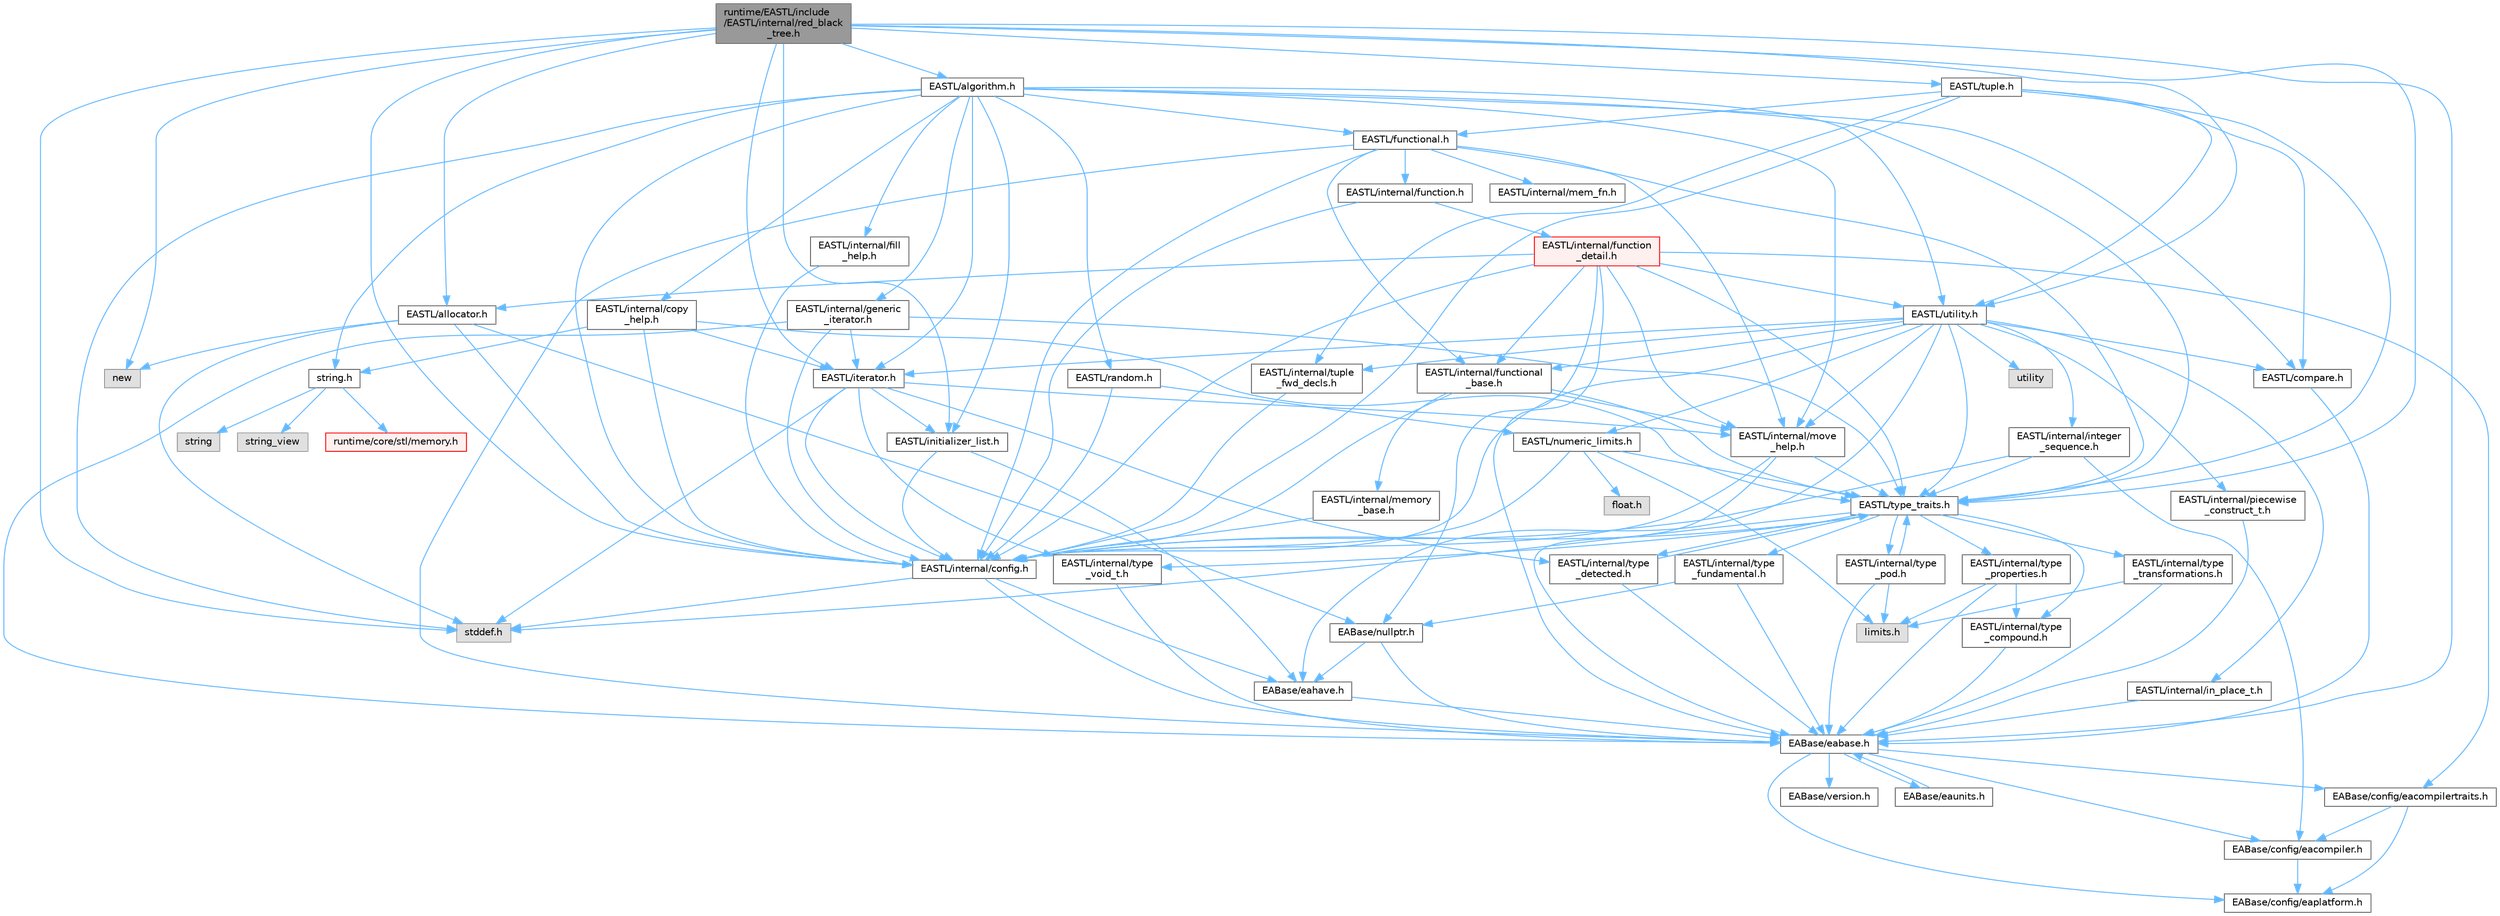 digraph "runtime/EASTL/include/EASTL/internal/red_black_tree.h"
{
 // LATEX_PDF_SIZE
  bgcolor="transparent";
  edge [fontname=Helvetica,fontsize=10,labelfontname=Helvetica,labelfontsize=10];
  node [fontname=Helvetica,fontsize=10,shape=box,height=0.2,width=0.4];
  Node1 [id="Node000001",label="runtime/EASTL/include\l/EASTL/internal/red_black\l_tree.h",height=0.2,width=0.4,color="gray40", fillcolor="grey60", style="filled", fontcolor="black",tooltip=" "];
  Node1 -> Node2 [id="edge1_Node000001_Node000002",color="steelblue1",style="solid",tooltip=" "];
  Node2 [id="Node000002",label="EABase/eabase.h",height=0.2,width=0.4,color="grey40", fillcolor="white", style="filled",URL="$eabase_8h.html",tooltip=" "];
  Node2 -> Node3 [id="edge2_Node000002_Node000003",color="steelblue1",style="solid",tooltip=" "];
  Node3 [id="Node000003",label="EABase/config/eacompiler.h",height=0.2,width=0.4,color="grey40", fillcolor="white", style="filled",URL="$eacompiler_8h.html",tooltip=" "];
  Node3 -> Node4 [id="edge3_Node000003_Node000004",color="steelblue1",style="solid",tooltip=" "];
  Node4 [id="Node000004",label="EABase/config/eaplatform.h",height=0.2,width=0.4,color="grey40", fillcolor="white", style="filled",URL="$eaplatform_8h.html",tooltip=" "];
  Node2 -> Node5 [id="edge4_Node000002_Node000005",color="steelblue1",style="solid",tooltip=" "];
  Node5 [id="Node000005",label="EABase/config/eacompilertraits.h",height=0.2,width=0.4,color="grey40", fillcolor="white", style="filled",URL="$eacompilertraits_8h.html",tooltip=" "];
  Node5 -> Node4 [id="edge5_Node000005_Node000004",color="steelblue1",style="solid",tooltip=" "];
  Node5 -> Node3 [id="edge6_Node000005_Node000003",color="steelblue1",style="solid",tooltip=" "];
  Node2 -> Node4 [id="edge7_Node000002_Node000004",color="steelblue1",style="solid",tooltip=" "];
  Node2 -> Node6 [id="edge8_Node000002_Node000006",color="steelblue1",style="solid",tooltip=" "];
  Node6 [id="Node000006",label="EABase/version.h",height=0.2,width=0.4,color="grey40", fillcolor="white", style="filled",URL="$_e_a_s_t_l_2packages_2_e_a_base_2include_2_common_2_e_a_base_2version_8h.html",tooltip=" "];
  Node2 -> Node7 [id="edge9_Node000002_Node000007",color="steelblue1",style="solid",tooltip=" "];
  Node7 [id="Node000007",label="EABase/eaunits.h",height=0.2,width=0.4,color="grey40", fillcolor="white", style="filled",URL="$eaunits_8h.html",tooltip=" "];
  Node7 -> Node2 [id="edge10_Node000007_Node000002",color="steelblue1",style="solid",tooltip=" "];
  Node1 -> Node8 [id="edge11_Node000001_Node000008",color="steelblue1",style="solid",tooltip=" "];
  Node8 [id="Node000008",label="EASTL/internal/config.h",height=0.2,width=0.4,color="grey40", fillcolor="white", style="filled",URL="$config_8h.html",tooltip=" "];
  Node8 -> Node2 [id="edge12_Node000008_Node000002",color="steelblue1",style="solid",tooltip=" "];
  Node8 -> Node9 [id="edge13_Node000008_Node000009",color="steelblue1",style="solid",tooltip=" "];
  Node9 [id="Node000009",label="EABase/eahave.h",height=0.2,width=0.4,color="grey40", fillcolor="white", style="filled",URL="$eahave_8h.html",tooltip=" "];
  Node9 -> Node2 [id="edge14_Node000009_Node000002",color="steelblue1",style="solid",tooltip=" "];
  Node8 -> Node10 [id="edge15_Node000008_Node000010",color="steelblue1",style="solid",tooltip=" "];
  Node10 [id="Node000010",label="stddef.h",height=0.2,width=0.4,color="grey60", fillcolor="#E0E0E0", style="filled",tooltip=" "];
  Node1 -> Node11 [id="edge16_Node000001_Node000011",color="steelblue1",style="solid",tooltip=" "];
  Node11 [id="Node000011",label="EASTL/type_traits.h",height=0.2,width=0.4,color="grey40", fillcolor="white", style="filled",URL="$_e_a_s_t_l_2include_2_e_a_s_t_l_2type__traits_8h.html",tooltip=" "];
  Node11 -> Node8 [id="edge17_Node000011_Node000008",color="steelblue1",style="solid",tooltip=" "];
  Node11 -> Node10 [id="edge18_Node000011_Node000010",color="steelblue1",style="solid",tooltip=" "];
  Node11 -> Node12 [id="edge19_Node000011_Node000012",color="steelblue1",style="solid",tooltip=" "];
  Node12 [id="Node000012",label="EASTL/internal/type\l_fundamental.h",height=0.2,width=0.4,color="grey40", fillcolor="white", style="filled",URL="$type__fundamental_8h.html",tooltip=" "];
  Node12 -> Node2 [id="edge20_Node000012_Node000002",color="steelblue1",style="solid",tooltip=" "];
  Node12 -> Node13 [id="edge21_Node000012_Node000013",color="steelblue1",style="solid",tooltip=" "];
  Node13 [id="Node000013",label="EABase/nullptr.h",height=0.2,width=0.4,color="grey40", fillcolor="white", style="filled",URL="$nullptr_8h.html",tooltip=" "];
  Node13 -> Node2 [id="edge22_Node000013_Node000002",color="steelblue1",style="solid",tooltip=" "];
  Node13 -> Node9 [id="edge23_Node000013_Node000009",color="steelblue1",style="solid",tooltip=" "];
  Node11 -> Node14 [id="edge24_Node000011_Node000014",color="steelblue1",style="solid",tooltip=" "];
  Node14 [id="Node000014",label="EASTL/internal/type\l_transformations.h",height=0.2,width=0.4,color="grey40", fillcolor="white", style="filled",URL="$type__transformations_8h.html",tooltip=" "];
  Node14 -> Node2 [id="edge25_Node000014_Node000002",color="steelblue1",style="solid",tooltip=" "];
  Node14 -> Node15 [id="edge26_Node000014_Node000015",color="steelblue1",style="solid",tooltip=" "];
  Node15 [id="Node000015",label="limits.h",height=0.2,width=0.4,color="grey60", fillcolor="#E0E0E0", style="filled",tooltip=" "];
  Node11 -> Node16 [id="edge27_Node000011_Node000016",color="steelblue1",style="solid",tooltip=" "];
  Node16 [id="Node000016",label="EASTL/internal/type\l_void_t.h",height=0.2,width=0.4,color="grey40", fillcolor="white", style="filled",URL="$type__void__t_8h.html",tooltip=" "];
  Node16 -> Node2 [id="edge28_Node000016_Node000002",color="steelblue1",style="solid",tooltip=" "];
  Node11 -> Node17 [id="edge29_Node000011_Node000017",color="steelblue1",style="solid",tooltip=" "];
  Node17 [id="Node000017",label="EASTL/internal/type\l_properties.h",height=0.2,width=0.4,color="grey40", fillcolor="white", style="filled",URL="$type__properties_8h.html",tooltip=" "];
  Node17 -> Node2 [id="edge30_Node000017_Node000002",color="steelblue1",style="solid",tooltip=" "];
  Node17 -> Node15 [id="edge31_Node000017_Node000015",color="steelblue1",style="solid",tooltip=" "];
  Node17 -> Node18 [id="edge32_Node000017_Node000018",color="steelblue1",style="solid",tooltip=" "];
  Node18 [id="Node000018",label="EASTL/internal/type\l_compound.h",height=0.2,width=0.4,color="grey40", fillcolor="white", style="filled",URL="$type__compound_8h.html",tooltip=" "];
  Node18 -> Node2 [id="edge33_Node000018_Node000002",color="steelblue1",style="solid",tooltip=" "];
  Node11 -> Node18 [id="edge34_Node000011_Node000018",color="steelblue1",style="solid",tooltip=" "];
  Node11 -> Node19 [id="edge35_Node000011_Node000019",color="steelblue1",style="solid",tooltip=" "];
  Node19 [id="Node000019",label="EASTL/internal/type\l_pod.h",height=0.2,width=0.4,color="grey40", fillcolor="white", style="filled",URL="$type__pod_8h.html",tooltip=" "];
  Node19 -> Node2 [id="edge36_Node000019_Node000002",color="steelblue1",style="solid",tooltip=" "];
  Node19 -> Node15 [id="edge37_Node000019_Node000015",color="steelblue1",style="solid",tooltip=" "];
  Node19 -> Node11 [id="edge38_Node000019_Node000011",color="steelblue1",style="solid",tooltip=" "];
  Node11 -> Node20 [id="edge39_Node000011_Node000020",color="steelblue1",style="solid",tooltip=" "];
  Node20 [id="Node000020",label="EASTL/internal/type\l_detected.h",height=0.2,width=0.4,color="grey40", fillcolor="white", style="filled",URL="$type__detected_8h.html",tooltip=" "];
  Node20 -> Node2 [id="edge40_Node000020_Node000002",color="steelblue1",style="solid",tooltip=" "];
  Node20 -> Node11 [id="edge41_Node000020_Node000011",color="steelblue1",style="solid",tooltip=" "];
  Node1 -> Node21 [id="edge42_Node000001_Node000021",color="steelblue1",style="solid",tooltip=" "];
  Node21 [id="Node000021",label="EASTL/allocator.h",height=0.2,width=0.4,color="grey40", fillcolor="white", style="filled",URL="$allocator_8h.html",tooltip=" "];
  Node21 -> Node8 [id="edge43_Node000021_Node000008",color="steelblue1",style="solid",tooltip=" "];
  Node21 -> Node13 [id="edge44_Node000021_Node000013",color="steelblue1",style="solid",tooltip=" "];
  Node21 -> Node10 [id="edge45_Node000021_Node000010",color="steelblue1",style="solid",tooltip=" "];
  Node21 -> Node22 [id="edge46_Node000021_Node000022",color="steelblue1",style="solid",tooltip=" "];
  Node22 [id="Node000022",label="new",height=0.2,width=0.4,color="grey60", fillcolor="#E0E0E0", style="filled",tooltip=" "];
  Node1 -> Node23 [id="edge47_Node000001_Node000023",color="steelblue1",style="solid",tooltip=" "];
  Node23 [id="Node000023",label="EASTL/iterator.h",height=0.2,width=0.4,color="grey40", fillcolor="white", style="filled",URL="$_e_a_s_t_l_2include_2_e_a_s_t_l_2iterator_8h.html",tooltip=" "];
  Node23 -> Node8 [id="edge48_Node000023_Node000008",color="steelblue1",style="solid",tooltip=" "];
  Node23 -> Node24 [id="edge49_Node000023_Node000024",color="steelblue1",style="solid",tooltip=" "];
  Node24 [id="Node000024",label="EASTL/internal/move\l_help.h",height=0.2,width=0.4,color="grey40", fillcolor="white", style="filled",URL="$move__help_8h.html",tooltip=" "];
  Node24 -> Node2 [id="edge50_Node000024_Node000002",color="steelblue1",style="solid",tooltip=" "];
  Node24 -> Node8 [id="edge51_Node000024_Node000008",color="steelblue1",style="solid",tooltip=" "];
  Node24 -> Node11 [id="edge52_Node000024_Node000011",color="steelblue1",style="solid",tooltip=" "];
  Node23 -> Node20 [id="edge53_Node000023_Node000020",color="steelblue1",style="solid",tooltip=" "];
  Node23 -> Node16 [id="edge54_Node000023_Node000016",color="steelblue1",style="solid",tooltip=" "];
  Node23 -> Node25 [id="edge55_Node000023_Node000025",color="steelblue1",style="solid",tooltip=" "];
  Node25 [id="Node000025",label="EASTL/initializer_list.h",height=0.2,width=0.4,color="grey40", fillcolor="white", style="filled",URL="$initializer__list_8h.html",tooltip=" "];
  Node25 -> Node8 [id="edge56_Node000025_Node000008",color="steelblue1",style="solid",tooltip=" "];
  Node25 -> Node9 [id="edge57_Node000025_Node000009",color="steelblue1",style="solid",tooltip=" "];
  Node23 -> Node10 [id="edge58_Node000023_Node000010",color="steelblue1",style="solid",tooltip=" "];
  Node1 -> Node26 [id="edge59_Node000001_Node000026",color="steelblue1",style="solid",tooltip=" "];
  Node26 [id="Node000026",label="EASTL/utility.h",height=0.2,width=0.4,color="grey40", fillcolor="white", style="filled",URL="$_e_a_s_t_l_2include_2_e_a_s_t_l_2utility_8h.html",tooltip=" "];
  Node26 -> Node8 [id="edge60_Node000026_Node000008",color="steelblue1",style="solid",tooltip=" "];
  Node26 -> Node11 [id="edge61_Node000026_Node000011",color="steelblue1",style="solid",tooltip=" "];
  Node26 -> Node23 [id="edge62_Node000026_Node000023",color="steelblue1",style="solid",tooltip=" "];
  Node26 -> Node27 [id="edge63_Node000026_Node000027",color="steelblue1",style="solid",tooltip=" "];
  Node27 [id="Node000027",label="EASTL/numeric_limits.h",height=0.2,width=0.4,color="grey40", fillcolor="white", style="filled",URL="$numeric__limits_8h.html",tooltip=" "];
  Node27 -> Node8 [id="edge64_Node000027_Node000008",color="steelblue1",style="solid",tooltip=" "];
  Node27 -> Node11 [id="edge65_Node000027_Node000011",color="steelblue1",style="solid",tooltip=" "];
  Node27 -> Node15 [id="edge66_Node000027_Node000015",color="steelblue1",style="solid",tooltip=" "];
  Node27 -> Node28 [id="edge67_Node000027_Node000028",color="steelblue1",style="solid",tooltip=" "];
  Node28 [id="Node000028",label="float.h",height=0.2,width=0.4,color="grey60", fillcolor="#E0E0E0", style="filled",tooltip=" "];
  Node26 -> Node29 [id="edge68_Node000026_Node000029",color="steelblue1",style="solid",tooltip=" "];
  Node29 [id="Node000029",label="EASTL/compare.h",height=0.2,width=0.4,color="grey40", fillcolor="white", style="filled",URL="$compare_8h.html",tooltip=" "];
  Node29 -> Node2 [id="edge69_Node000029_Node000002",color="steelblue1",style="solid",tooltip=" "];
  Node26 -> Node30 [id="edge70_Node000026_Node000030",color="steelblue1",style="solid",tooltip=" "];
  Node30 [id="Node000030",label="EASTL/internal/functional\l_base.h",height=0.2,width=0.4,color="grey40", fillcolor="white", style="filled",URL="$functional__base_8h.html",tooltip=" "];
  Node30 -> Node8 [id="edge71_Node000030_Node000008",color="steelblue1",style="solid",tooltip=" "];
  Node30 -> Node31 [id="edge72_Node000030_Node000031",color="steelblue1",style="solid",tooltip=" "];
  Node31 [id="Node000031",label="EASTL/internal/memory\l_base.h",height=0.2,width=0.4,color="grey40", fillcolor="white", style="filled",URL="$memory__base_8h.html",tooltip=" "];
  Node31 -> Node8 [id="edge73_Node000031_Node000008",color="steelblue1",style="solid",tooltip=" "];
  Node30 -> Node24 [id="edge74_Node000030_Node000024",color="steelblue1",style="solid",tooltip=" "];
  Node30 -> Node11 [id="edge75_Node000030_Node000011",color="steelblue1",style="solid",tooltip=" "];
  Node26 -> Node24 [id="edge76_Node000026_Node000024",color="steelblue1",style="solid",tooltip=" "];
  Node26 -> Node9 [id="edge77_Node000026_Node000009",color="steelblue1",style="solid",tooltip=" "];
  Node26 -> Node32 [id="edge78_Node000026_Node000032",color="steelblue1",style="solid",tooltip=" "];
  Node32 [id="Node000032",label="EASTL/internal/integer\l_sequence.h",height=0.2,width=0.4,color="grey40", fillcolor="white", style="filled",URL="$integer__sequence_8h.html",tooltip=" "];
  Node32 -> Node3 [id="edge79_Node000032_Node000003",color="steelblue1",style="solid",tooltip=" "];
  Node32 -> Node8 [id="edge80_Node000032_Node000008",color="steelblue1",style="solid",tooltip=" "];
  Node32 -> Node11 [id="edge81_Node000032_Node000011",color="steelblue1",style="solid",tooltip=" "];
  Node26 -> Node33 [id="edge82_Node000026_Node000033",color="steelblue1",style="solid",tooltip=" "];
  Node33 [id="Node000033",label="EASTL/internal/tuple\l_fwd_decls.h",height=0.2,width=0.4,color="grey40", fillcolor="white", style="filled",URL="$tuple__fwd__decls_8h.html",tooltip=" "];
  Node33 -> Node8 [id="edge83_Node000033_Node000008",color="steelblue1",style="solid",tooltip=" "];
  Node26 -> Node34 [id="edge84_Node000026_Node000034",color="steelblue1",style="solid",tooltip=" "];
  Node34 [id="Node000034",label="EASTL/internal/in_place_t.h",height=0.2,width=0.4,color="grey40", fillcolor="white", style="filled",URL="$in__place__t_8h.html",tooltip=" "];
  Node34 -> Node2 [id="edge85_Node000034_Node000002",color="steelblue1",style="solid",tooltip=" "];
  Node26 -> Node35 [id="edge86_Node000026_Node000035",color="steelblue1",style="solid",tooltip=" "];
  Node35 [id="Node000035",label="EASTL/internal/piecewise\l_construct_t.h",height=0.2,width=0.4,color="grey40", fillcolor="white", style="filled",URL="$piecewise__construct__t_8h.html",tooltip=" "];
  Node35 -> Node2 [id="edge87_Node000035_Node000002",color="steelblue1",style="solid",tooltip=" "];
  Node26 -> Node36 [id="edge88_Node000026_Node000036",color="steelblue1",style="solid",tooltip=" "];
  Node36 [id="Node000036",label="utility",height=0.2,width=0.4,color="grey60", fillcolor="#E0E0E0", style="filled",tooltip=" "];
  Node1 -> Node37 [id="edge89_Node000001_Node000037",color="steelblue1",style="solid",tooltip=" "];
  Node37 [id="Node000037",label="EASTL/algorithm.h",height=0.2,width=0.4,color="grey40", fillcolor="white", style="filled",URL="$_e_a_s_t_l_2include_2_e_a_s_t_l_2algorithm_8h.html",tooltip=" "];
  Node37 -> Node8 [id="edge90_Node000037_Node000008",color="steelblue1",style="solid",tooltip=" "];
  Node37 -> Node11 [id="edge91_Node000037_Node000011",color="steelblue1",style="solid",tooltip=" "];
  Node37 -> Node24 [id="edge92_Node000037_Node000024",color="steelblue1",style="solid",tooltip=" "];
  Node37 -> Node38 [id="edge93_Node000037_Node000038",color="steelblue1",style="solid",tooltip=" "];
  Node38 [id="Node000038",label="EASTL/internal/copy\l_help.h",height=0.2,width=0.4,color="grey40", fillcolor="white", style="filled",URL="$copy__help_8h.html",tooltip=" "];
  Node38 -> Node8 [id="edge94_Node000038_Node000008",color="steelblue1",style="solid",tooltip=" "];
  Node38 -> Node11 [id="edge95_Node000038_Node000011",color="steelblue1",style="solid",tooltip=" "];
  Node38 -> Node23 [id="edge96_Node000038_Node000023",color="steelblue1",style="solid",tooltip=" "];
  Node38 -> Node39 [id="edge97_Node000038_Node000039",color="steelblue1",style="solid",tooltip=" "];
  Node39 [id="Node000039",label="string.h",height=0.2,width=0.4,color="grey40", fillcolor="white", style="filled",URL="$string_8h.html",tooltip=" "];
  Node39 -> Node40 [id="edge98_Node000039_Node000040",color="steelblue1",style="solid",tooltip=" "];
  Node40 [id="Node000040",label="string",height=0.2,width=0.4,color="grey60", fillcolor="#E0E0E0", style="filled",tooltip=" "];
  Node39 -> Node41 [id="edge99_Node000039_Node000041",color="steelblue1",style="solid",tooltip=" "];
  Node41 [id="Node000041",label="string_view",height=0.2,width=0.4,color="grey60", fillcolor="#E0E0E0", style="filled",tooltip=" "];
  Node39 -> Node42 [id="edge100_Node000039_Node000042",color="steelblue1",style="solid",tooltip=" "];
  Node42 [id="Node000042",label="runtime/core/stl/memory.h",height=0.2,width=0.4,color="red", fillcolor="#FFF0F0", style="filled",URL="$core_2stl_2memory_8h.html",tooltip=" "];
  Node37 -> Node149 [id="edge101_Node000037_Node000149",color="steelblue1",style="solid",tooltip=" "];
  Node149 [id="Node000149",label="EASTL/internal/fill\l_help.h",height=0.2,width=0.4,color="grey40", fillcolor="white", style="filled",URL="$fill__help_8h.html",tooltip=" "];
  Node149 -> Node8 [id="edge102_Node000149_Node000008",color="steelblue1",style="solid",tooltip=" "];
  Node37 -> Node25 [id="edge103_Node000037_Node000025",color="steelblue1",style="solid",tooltip=" "];
  Node37 -> Node23 [id="edge104_Node000037_Node000023",color="steelblue1",style="solid",tooltip=" "];
  Node37 -> Node59 [id="edge105_Node000037_Node000059",color="steelblue1",style="solid",tooltip=" "];
  Node59 [id="Node000059",label="EASTL/functional.h",height=0.2,width=0.4,color="grey40", fillcolor="white", style="filled",URL="$_e_a_s_t_l_2include_2_e_a_s_t_l_2functional_8h.html",tooltip=" "];
  Node59 -> Node2 [id="edge106_Node000059_Node000002",color="steelblue1",style="solid",tooltip=" "];
  Node59 -> Node8 [id="edge107_Node000059_Node000008",color="steelblue1",style="solid",tooltip=" "];
  Node59 -> Node24 [id="edge108_Node000059_Node000024",color="steelblue1",style="solid",tooltip=" "];
  Node59 -> Node11 [id="edge109_Node000059_Node000011",color="steelblue1",style="solid",tooltip=" "];
  Node59 -> Node30 [id="edge110_Node000059_Node000030",color="steelblue1",style="solid",tooltip=" "];
  Node59 -> Node60 [id="edge111_Node000059_Node000060",color="steelblue1",style="solid",tooltip=" "];
  Node60 [id="Node000060",label="EASTL/internal/mem_fn.h",height=0.2,width=0.4,color="grey40", fillcolor="white", style="filled",URL="$mem__fn_8h.html",tooltip=" "];
  Node59 -> Node61 [id="edge112_Node000059_Node000061",color="steelblue1",style="solid",tooltip=" "];
  Node61 [id="Node000061",label="EASTL/internal/function.h",height=0.2,width=0.4,color="grey40", fillcolor="white", style="filled",URL="$_e_a_s_t_l_2include_2_e_a_s_t_l_2internal_2function_8h.html",tooltip=" "];
  Node61 -> Node8 [id="edge113_Node000061_Node000008",color="steelblue1",style="solid",tooltip=" "];
  Node61 -> Node62 [id="edge114_Node000061_Node000062",color="steelblue1",style="solid",tooltip=" "];
  Node62 [id="Node000062",label="EASTL/internal/function\l_detail.h",height=0.2,width=0.4,color="red", fillcolor="#FFF0F0", style="filled",URL="$function__detail_8h.html",tooltip=" "];
  Node62 -> Node5 [id="edge115_Node000062_Node000005",color="steelblue1",style="solid",tooltip=" "];
  Node62 -> Node2 [id="edge116_Node000062_Node000002",color="steelblue1",style="solid",tooltip=" "];
  Node62 -> Node13 [id="edge117_Node000062_Node000013",color="steelblue1",style="solid",tooltip=" "];
  Node62 -> Node21 [id="edge118_Node000062_Node000021",color="steelblue1",style="solid",tooltip=" "];
  Node62 -> Node8 [id="edge119_Node000062_Node000008",color="steelblue1",style="solid",tooltip=" "];
  Node62 -> Node30 [id="edge120_Node000062_Node000030",color="steelblue1",style="solid",tooltip=" "];
  Node62 -> Node24 [id="edge121_Node000062_Node000024",color="steelblue1",style="solid",tooltip=" "];
  Node62 -> Node11 [id="edge122_Node000062_Node000011",color="steelblue1",style="solid",tooltip=" "];
  Node62 -> Node26 [id="edge123_Node000062_Node000026",color="steelblue1",style="solid",tooltip=" "];
  Node37 -> Node26 [id="edge124_Node000037_Node000026",color="steelblue1",style="solid",tooltip=" "];
  Node37 -> Node50 [id="edge125_Node000037_Node000050",color="steelblue1",style="solid",tooltip=" "];
  Node50 [id="Node000050",label="EASTL/internal/generic\l_iterator.h",height=0.2,width=0.4,color="grey40", fillcolor="white", style="filled",URL="$generic__iterator_8h.html",tooltip=" "];
  Node50 -> Node2 [id="edge126_Node000050_Node000002",color="steelblue1",style="solid",tooltip=" "];
  Node50 -> Node8 [id="edge127_Node000050_Node000008",color="steelblue1",style="solid",tooltip=" "];
  Node50 -> Node23 [id="edge128_Node000050_Node000023",color="steelblue1",style="solid",tooltip=" "];
  Node50 -> Node11 [id="edge129_Node000050_Node000011",color="steelblue1",style="solid",tooltip=" "];
  Node37 -> Node150 [id="edge130_Node000037_Node000150",color="steelblue1",style="solid",tooltip=" "];
  Node150 [id="Node000150",label="EASTL/random.h",height=0.2,width=0.4,color="grey40", fillcolor="white", style="filled",URL="$random_8h.html",tooltip=" "];
  Node150 -> Node8 [id="edge131_Node000150_Node000008",color="steelblue1",style="solid",tooltip=" "];
  Node150 -> Node27 [id="edge132_Node000150_Node000027",color="steelblue1",style="solid",tooltip=" "];
  Node37 -> Node29 [id="edge133_Node000037_Node000029",color="steelblue1",style="solid",tooltip=" "];
  Node37 -> Node10 [id="edge134_Node000037_Node000010",color="steelblue1",style="solid",tooltip=" "];
  Node37 -> Node39 [id="edge135_Node000037_Node000039",color="steelblue1",style="solid",tooltip=" "];
  Node1 -> Node25 [id="edge136_Node000001_Node000025",color="steelblue1",style="solid",tooltip=" "];
  Node1 -> Node151 [id="edge137_Node000001_Node000151",color="steelblue1",style="solid",tooltip=" "];
  Node151 [id="Node000151",label="EASTL/tuple.h",height=0.2,width=0.4,color="grey40", fillcolor="white", style="filled",URL="$tuple_8h.html",tooltip=" "];
  Node151 -> Node8 [id="edge138_Node000151_Node000008",color="steelblue1",style="solid",tooltip=" "];
  Node151 -> Node29 [id="edge139_Node000151_Node000029",color="steelblue1",style="solid",tooltip=" "];
  Node151 -> Node59 [id="edge140_Node000151_Node000059",color="steelblue1",style="solid",tooltip=" "];
  Node151 -> Node11 [id="edge141_Node000151_Node000011",color="steelblue1",style="solid",tooltip=" "];
  Node151 -> Node26 [id="edge142_Node000151_Node000026",color="steelblue1",style="solid",tooltip=" "];
  Node151 -> Node33 [id="edge143_Node000151_Node000033",color="steelblue1",style="solid",tooltip=" "];
  Node1 -> Node22 [id="edge144_Node000001_Node000022",color="steelblue1",style="solid",tooltip=" "];
  Node1 -> Node10 [id="edge145_Node000001_Node000010",color="steelblue1",style="solid",tooltip=" "];
}
